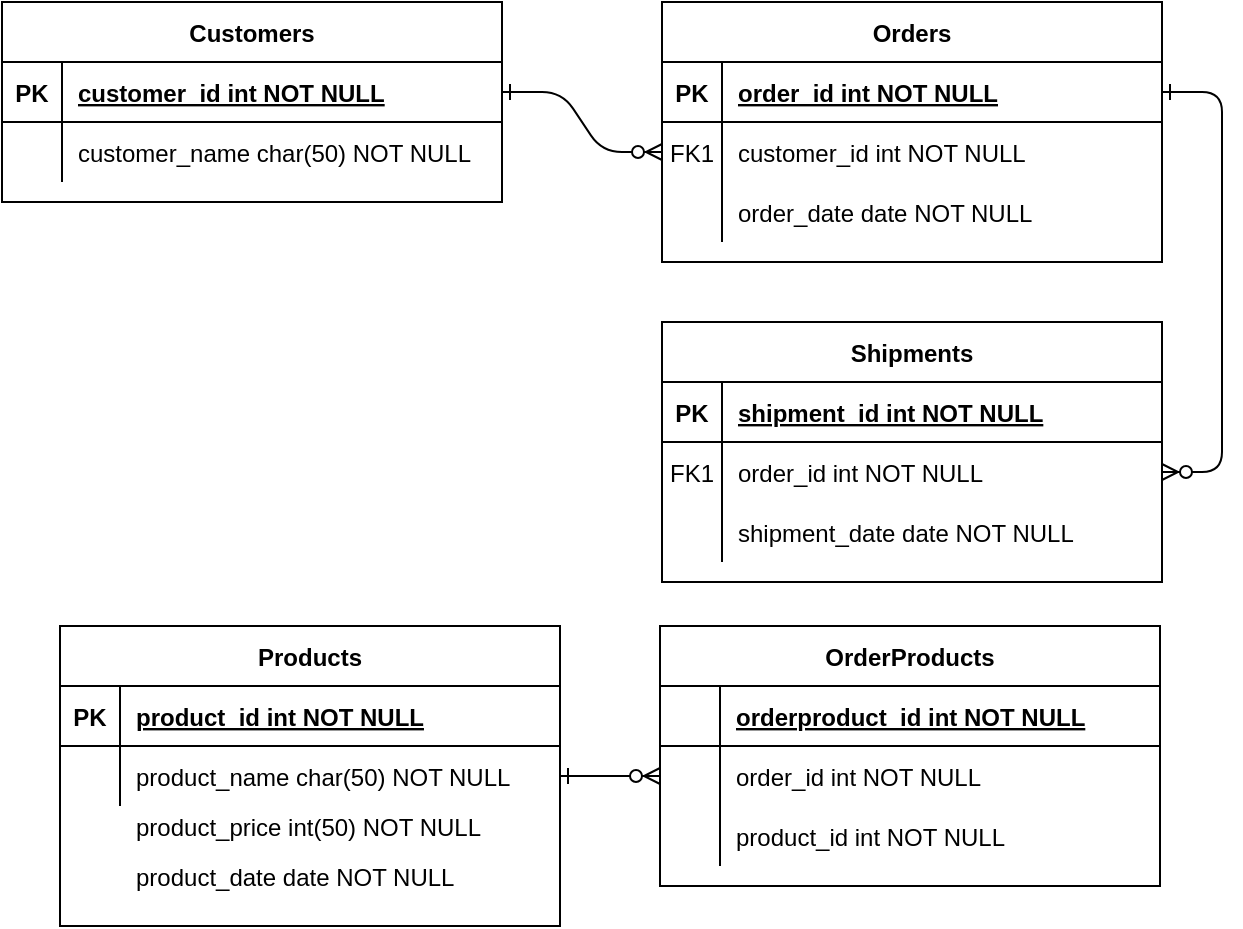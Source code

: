 <mxfile version="20.8.5" type="github">
  <diagram id="2ZEhyQ1xEznZzYXbhvto" name="페이지-1">
    <mxGraphModel dx="2861" dy="-1476" grid="1" gridSize="10" guides="1" tooltips="1" connect="1" arrows="1" fold="1" page="1" pageScale="1" pageWidth="827" pageHeight="1169" math="0" shadow="0">
      <root>
        <mxCell id="0" />
        <mxCell id="1" parent="0" />
        <mxCell id="W5Wl1QrjqxRcHquS9QJq-1" value="" style="edgeStyle=entityRelationEdgeStyle;endArrow=ERzeroToMany;startArrow=ERone;endFill=1;startFill=0;" parent="1" source="W5Wl1QrjqxRcHquS9QJq-24" target="W5Wl1QrjqxRcHquS9QJq-7" edge="1">
          <mxGeometry width="100" height="100" relative="1" as="geometry">
            <mxPoint x="-1340" y="3000" as="sourcePoint" />
            <mxPoint x="-1240" y="2900" as="targetPoint" />
          </mxGeometry>
        </mxCell>
        <mxCell id="W5Wl1QrjqxRcHquS9QJq-2" value="" style="edgeStyle=entityRelationEdgeStyle;endArrow=ERzeroToMany;startArrow=ERone;endFill=1;startFill=0;" parent="1" source="W5Wl1QrjqxRcHquS9QJq-4" target="W5Wl1QrjqxRcHquS9QJq-17" edge="1">
          <mxGeometry width="100" height="100" relative="1" as="geometry">
            <mxPoint x="-1280" y="2460" as="sourcePoint" />
            <mxPoint x="-1220" y="2485" as="targetPoint" />
          </mxGeometry>
        </mxCell>
        <mxCell id="W5Wl1QrjqxRcHquS9QJq-3" value="Orders" style="shape=table;startSize=30;container=1;collapsible=1;childLayout=tableLayout;fixedRows=1;rowLines=0;fontStyle=1;align=center;resizeLast=1;" parent="1" vertex="1">
          <mxGeometry x="-1230" y="2400" width="250" height="130" as="geometry" />
        </mxCell>
        <mxCell id="W5Wl1QrjqxRcHquS9QJq-4" value="" style="shape=partialRectangle;collapsible=0;dropTarget=0;pointerEvents=0;fillColor=none;points=[[0,0.5],[1,0.5]];portConstraint=eastwest;top=0;left=0;right=0;bottom=1;" parent="W5Wl1QrjqxRcHquS9QJq-3" vertex="1">
          <mxGeometry y="30" width="250" height="30" as="geometry" />
        </mxCell>
        <mxCell id="W5Wl1QrjqxRcHquS9QJq-5" value="PK" style="shape=partialRectangle;overflow=hidden;connectable=0;fillColor=none;top=0;left=0;bottom=0;right=0;fontStyle=1;" parent="W5Wl1QrjqxRcHquS9QJq-4" vertex="1">
          <mxGeometry width="30" height="30" as="geometry">
            <mxRectangle width="30" height="30" as="alternateBounds" />
          </mxGeometry>
        </mxCell>
        <mxCell id="W5Wl1QrjqxRcHquS9QJq-6" value="order_id int NOT NULL " style="shape=partialRectangle;overflow=hidden;connectable=0;fillColor=none;top=0;left=0;bottom=0;right=0;align=left;spacingLeft=6;fontStyle=5;" parent="W5Wl1QrjqxRcHquS9QJq-4" vertex="1">
          <mxGeometry x="30" width="220" height="30" as="geometry">
            <mxRectangle width="220" height="30" as="alternateBounds" />
          </mxGeometry>
        </mxCell>
        <mxCell id="W5Wl1QrjqxRcHquS9QJq-7" value="" style="shape=partialRectangle;collapsible=0;dropTarget=0;pointerEvents=0;fillColor=none;points=[[0,0.5],[1,0.5]];portConstraint=eastwest;top=0;left=0;right=0;bottom=0;" parent="W5Wl1QrjqxRcHquS9QJq-3" vertex="1">
          <mxGeometry y="60" width="250" height="30" as="geometry" />
        </mxCell>
        <mxCell id="W5Wl1QrjqxRcHquS9QJq-8" value="FK1" style="shape=partialRectangle;overflow=hidden;connectable=0;fillColor=none;top=0;left=0;bottom=0;right=0;" parent="W5Wl1QrjqxRcHquS9QJq-7" vertex="1">
          <mxGeometry width="30" height="30" as="geometry">
            <mxRectangle width="30" height="30" as="alternateBounds" />
          </mxGeometry>
        </mxCell>
        <mxCell id="W5Wl1QrjqxRcHquS9QJq-9" value="customer_id int NOT NULL" style="shape=partialRectangle;overflow=hidden;connectable=0;fillColor=none;top=0;left=0;bottom=0;right=0;align=left;spacingLeft=6;" parent="W5Wl1QrjqxRcHquS9QJq-7" vertex="1">
          <mxGeometry x="30" width="220" height="30" as="geometry">
            <mxRectangle width="220" height="30" as="alternateBounds" />
          </mxGeometry>
        </mxCell>
        <mxCell id="W5Wl1QrjqxRcHquS9QJq-10" value="" style="shape=partialRectangle;collapsible=0;dropTarget=0;pointerEvents=0;fillColor=none;points=[[0,0.5],[1,0.5]];portConstraint=eastwest;top=0;left=0;right=0;bottom=0;" parent="W5Wl1QrjqxRcHquS9QJq-3" vertex="1">
          <mxGeometry y="90" width="250" height="30" as="geometry" />
        </mxCell>
        <mxCell id="W5Wl1QrjqxRcHquS9QJq-11" value="" style="shape=partialRectangle;overflow=hidden;connectable=0;fillColor=none;top=0;left=0;bottom=0;right=0;" parent="W5Wl1QrjqxRcHquS9QJq-10" vertex="1">
          <mxGeometry width="30" height="30" as="geometry">
            <mxRectangle width="30" height="30" as="alternateBounds" />
          </mxGeometry>
        </mxCell>
        <mxCell id="W5Wl1QrjqxRcHquS9QJq-12" value="order_date date NOT NULL" style="shape=partialRectangle;overflow=hidden;connectable=0;fillColor=none;top=0;left=0;bottom=0;right=0;align=left;spacingLeft=6;" parent="W5Wl1QrjqxRcHquS9QJq-10" vertex="1">
          <mxGeometry x="30" width="220" height="30" as="geometry">
            <mxRectangle width="220" height="30" as="alternateBounds" />
          </mxGeometry>
        </mxCell>
        <mxCell id="W5Wl1QrjqxRcHquS9QJq-13" value="Shipments" style="shape=table;startSize=30;container=1;collapsible=1;childLayout=tableLayout;fixedRows=1;rowLines=0;fontStyle=1;align=center;resizeLast=1;" parent="1" vertex="1">
          <mxGeometry x="-1230" y="2560" width="250" height="130" as="geometry" />
        </mxCell>
        <mxCell id="W5Wl1QrjqxRcHquS9QJq-14" value="" style="shape=partialRectangle;collapsible=0;dropTarget=0;pointerEvents=0;fillColor=none;points=[[0,0.5],[1,0.5]];portConstraint=eastwest;top=0;left=0;right=0;bottom=1;" parent="W5Wl1QrjqxRcHquS9QJq-13" vertex="1">
          <mxGeometry y="30" width="250" height="30" as="geometry" />
        </mxCell>
        <mxCell id="W5Wl1QrjqxRcHquS9QJq-15" value="PK" style="shape=partialRectangle;overflow=hidden;connectable=0;fillColor=none;top=0;left=0;bottom=0;right=0;fontStyle=1;" parent="W5Wl1QrjqxRcHquS9QJq-14" vertex="1">
          <mxGeometry width="30" height="30" as="geometry">
            <mxRectangle width="30" height="30" as="alternateBounds" />
          </mxGeometry>
        </mxCell>
        <mxCell id="W5Wl1QrjqxRcHquS9QJq-16" value="shipment_id int NOT NULL " style="shape=partialRectangle;overflow=hidden;connectable=0;fillColor=none;top=0;left=0;bottom=0;right=0;align=left;spacingLeft=6;fontStyle=5;" parent="W5Wl1QrjqxRcHquS9QJq-14" vertex="1">
          <mxGeometry x="30" width="220" height="30" as="geometry">
            <mxRectangle width="220" height="30" as="alternateBounds" />
          </mxGeometry>
        </mxCell>
        <mxCell id="W5Wl1QrjqxRcHquS9QJq-17" value="" style="shape=partialRectangle;collapsible=0;dropTarget=0;pointerEvents=0;fillColor=none;points=[[0,0.5],[1,0.5]];portConstraint=eastwest;top=0;left=0;right=0;bottom=0;" parent="W5Wl1QrjqxRcHquS9QJq-13" vertex="1">
          <mxGeometry y="60" width="250" height="30" as="geometry" />
        </mxCell>
        <mxCell id="W5Wl1QrjqxRcHquS9QJq-18" value="FK1" style="shape=partialRectangle;overflow=hidden;connectable=0;fillColor=none;top=0;left=0;bottom=0;right=0;" parent="W5Wl1QrjqxRcHquS9QJq-17" vertex="1">
          <mxGeometry width="30" height="30" as="geometry">
            <mxRectangle width="30" height="30" as="alternateBounds" />
          </mxGeometry>
        </mxCell>
        <mxCell id="W5Wl1QrjqxRcHquS9QJq-19" value="order_id int NOT NULL" style="shape=partialRectangle;overflow=hidden;connectable=0;fillColor=none;top=0;left=0;bottom=0;right=0;align=left;spacingLeft=6;" parent="W5Wl1QrjqxRcHquS9QJq-17" vertex="1">
          <mxGeometry x="30" width="220" height="30" as="geometry">
            <mxRectangle width="220" height="30" as="alternateBounds" />
          </mxGeometry>
        </mxCell>
        <mxCell id="W5Wl1QrjqxRcHquS9QJq-20" value="" style="shape=partialRectangle;collapsible=0;dropTarget=0;pointerEvents=0;fillColor=none;points=[[0,0.5],[1,0.5]];portConstraint=eastwest;top=0;left=0;right=0;bottom=0;" parent="W5Wl1QrjqxRcHquS9QJq-13" vertex="1">
          <mxGeometry y="90" width="250" height="30" as="geometry" />
        </mxCell>
        <mxCell id="W5Wl1QrjqxRcHquS9QJq-21" value="" style="shape=partialRectangle;overflow=hidden;connectable=0;fillColor=none;top=0;left=0;bottom=0;right=0;" parent="W5Wl1QrjqxRcHquS9QJq-20" vertex="1">
          <mxGeometry width="30" height="30" as="geometry">
            <mxRectangle width="30" height="30" as="alternateBounds" />
          </mxGeometry>
        </mxCell>
        <mxCell id="W5Wl1QrjqxRcHquS9QJq-22" value="shipment_date date NOT NULL" style="shape=partialRectangle;overflow=hidden;connectable=0;fillColor=none;top=0;left=0;bottom=0;right=0;align=left;spacingLeft=6;" parent="W5Wl1QrjqxRcHquS9QJq-20" vertex="1">
          <mxGeometry x="30" width="220" height="30" as="geometry">
            <mxRectangle width="220" height="30" as="alternateBounds" />
          </mxGeometry>
        </mxCell>
        <mxCell id="W5Wl1QrjqxRcHquS9QJq-23" value="Customers" style="shape=table;startSize=30;container=1;collapsible=1;childLayout=tableLayout;fixedRows=1;rowLines=0;fontStyle=1;align=center;resizeLast=1;" parent="1" vertex="1">
          <mxGeometry x="-1560" y="2400" width="250" height="100" as="geometry" />
        </mxCell>
        <mxCell id="W5Wl1QrjqxRcHquS9QJq-24" value="" style="shape=partialRectangle;collapsible=0;dropTarget=0;pointerEvents=0;fillColor=none;points=[[0,0.5],[1,0.5]];portConstraint=eastwest;top=0;left=0;right=0;bottom=1;" parent="W5Wl1QrjqxRcHquS9QJq-23" vertex="1">
          <mxGeometry y="30" width="250" height="30" as="geometry" />
        </mxCell>
        <mxCell id="W5Wl1QrjqxRcHquS9QJq-25" value="PK" style="shape=partialRectangle;overflow=hidden;connectable=0;fillColor=none;top=0;left=0;bottom=0;right=0;fontStyle=1;" parent="W5Wl1QrjqxRcHquS9QJq-24" vertex="1">
          <mxGeometry width="30" height="30" as="geometry">
            <mxRectangle width="30" height="30" as="alternateBounds" />
          </mxGeometry>
        </mxCell>
        <mxCell id="W5Wl1QrjqxRcHquS9QJq-26" value="customer_id int NOT NULL " style="shape=partialRectangle;overflow=hidden;connectable=0;fillColor=none;top=0;left=0;bottom=0;right=0;align=left;spacingLeft=6;fontStyle=5;" parent="W5Wl1QrjqxRcHquS9QJq-24" vertex="1">
          <mxGeometry x="30" width="220" height="30" as="geometry">
            <mxRectangle width="220" height="30" as="alternateBounds" />
          </mxGeometry>
        </mxCell>
        <mxCell id="W5Wl1QrjqxRcHquS9QJq-27" value="" style="shape=partialRectangle;collapsible=0;dropTarget=0;pointerEvents=0;fillColor=none;points=[[0,0.5],[1,0.5]];portConstraint=eastwest;top=0;left=0;right=0;bottom=0;" parent="W5Wl1QrjqxRcHquS9QJq-23" vertex="1">
          <mxGeometry y="60" width="250" height="30" as="geometry" />
        </mxCell>
        <mxCell id="W5Wl1QrjqxRcHquS9QJq-28" value="" style="shape=partialRectangle;overflow=hidden;connectable=0;fillColor=none;top=0;left=0;bottom=0;right=0;" parent="W5Wl1QrjqxRcHquS9QJq-27" vertex="1">
          <mxGeometry width="30" height="30" as="geometry">
            <mxRectangle width="30" height="30" as="alternateBounds" />
          </mxGeometry>
        </mxCell>
        <mxCell id="W5Wl1QrjqxRcHquS9QJq-29" value="customer_name char(50) NOT NULL" style="shape=partialRectangle;overflow=hidden;connectable=0;fillColor=none;top=0;left=0;bottom=0;right=0;align=left;spacingLeft=6;" parent="W5Wl1QrjqxRcHquS9QJq-27" vertex="1">
          <mxGeometry x="30" width="220" height="30" as="geometry">
            <mxRectangle width="220" height="30" as="alternateBounds" />
          </mxGeometry>
        </mxCell>
        <mxCell id="W5Wl1QrjqxRcHquS9QJq-30" value="Products" style="shape=table;startSize=30;container=1;collapsible=1;childLayout=tableLayout;fixedRows=1;rowLines=0;fontStyle=1;align=center;resizeLast=1;" parent="1" vertex="1">
          <mxGeometry x="-1531" y="2712" width="250" height="150" as="geometry" />
        </mxCell>
        <mxCell id="W5Wl1QrjqxRcHquS9QJq-31" value="" style="shape=partialRectangle;collapsible=0;dropTarget=0;pointerEvents=0;fillColor=none;points=[[0,0.5],[1,0.5]];portConstraint=eastwest;top=0;left=0;right=0;bottom=1;" parent="W5Wl1QrjqxRcHquS9QJq-30" vertex="1">
          <mxGeometry y="30" width="250" height="30" as="geometry" />
        </mxCell>
        <mxCell id="W5Wl1QrjqxRcHquS9QJq-32" value="PK" style="shape=partialRectangle;overflow=hidden;connectable=0;fillColor=none;top=0;left=0;bottom=0;right=0;fontStyle=1;" parent="W5Wl1QrjqxRcHquS9QJq-31" vertex="1">
          <mxGeometry width="30" height="30" as="geometry">
            <mxRectangle width="30" height="30" as="alternateBounds" />
          </mxGeometry>
        </mxCell>
        <mxCell id="W5Wl1QrjqxRcHquS9QJq-33" value="product_id int NOT NULL " style="shape=partialRectangle;overflow=hidden;connectable=0;fillColor=none;top=0;left=0;bottom=0;right=0;align=left;spacingLeft=6;fontStyle=5;" parent="W5Wl1QrjqxRcHquS9QJq-31" vertex="1">
          <mxGeometry x="30" width="220" height="30" as="geometry">
            <mxRectangle width="220" height="30" as="alternateBounds" />
          </mxGeometry>
        </mxCell>
        <mxCell id="W5Wl1QrjqxRcHquS9QJq-34" value="" style="shape=partialRectangle;collapsible=0;dropTarget=0;pointerEvents=0;fillColor=none;points=[[0,0.5],[1,0.5]];portConstraint=eastwest;top=0;left=0;right=0;bottom=0;" parent="W5Wl1QrjqxRcHquS9QJq-30" vertex="1">
          <mxGeometry y="60" width="250" height="30" as="geometry" />
        </mxCell>
        <mxCell id="W5Wl1QrjqxRcHquS9QJq-35" value="" style="shape=partialRectangle;overflow=hidden;connectable=0;fillColor=none;top=0;left=0;bottom=0;right=0;" parent="W5Wl1QrjqxRcHquS9QJq-34" vertex="1">
          <mxGeometry width="30" height="30" as="geometry">
            <mxRectangle width="30" height="30" as="alternateBounds" />
          </mxGeometry>
        </mxCell>
        <mxCell id="W5Wl1QrjqxRcHquS9QJq-36" value="product_name char(50) NOT NULL" style="shape=partialRectangle;overflow=hidden;connectable=0;fillColor=none;top=0;left=0;bottom=0;right=0;align=left;spacingLeft=6;" parent="W5Wl1QrjqxRcHquS9QJq-34" vertex="1">
          <mxGeometry x="30" width="220" height="30" as="geometry">
            <mxRectangle width="220" height="30" as="alternateBounds" />
          </mxGeometry>
        </mxCell>
        <mxCell id="W5Wl1QrjqxRcHquS9QJq-37" value="product_price int(50) NOT NULL" style="shape=partialRectangle;overflow=hidden;connectable=0;fillColor=none;top=0;left=0;bottom=0;right=0;align=left;spacingLeft=6;" parent="1" vertex="1">
          <mxGeometry x="-1501" y="2797" width="220" height="30" as="geometry">
            <mxRectangle width="220" height="30" as="alternateBounds" />
          </mxGeometry>
        </mxCell>
        <mxCell id="W5Wl1QrjqxRcHquS9QJq-38" value="product_date date NOT NULL" style="shape=partialRectangle;overflow=hidden;connectable=0;fillColor=none;top=0;left=0;bottom=0;right=0;align=left;spacingLeft=6;" parent="1" vertex="1">
          <mxGeometry x="-1501" y="2822" width="220" height="30" as="geometry">
            <mxRectangle width="220" height="30" as="alternateBounds" />
          </mxGeometry>
        </mxCell>
        <mxCell id="W5Wl1QrjqxRcHquS9QJq-39" value="OrderProducts" style="shape=table;startSize=30;container=1;collapsible=1;childLayout=tableLayout;fixedRows=1;rowLines=0;fontStyle=1;align=center;resizeLast=1;" parent="1" vertex="1">
          <mxGeometry x="-1231" y="2712" width="250" height="130" as="geometry" />
        </mxCell>
        <mxCell id="W5Wl1QrjqxRcHquS9QJq-40" value="" style="shape=partialRectangle;collapsible=0;dropTarget=0;pointerEvents=0;fillColor=none;points=[[0,0.5],[1,0.5]];portConstraint=eastwest;top=0;left=0;right=0;bottom=1;" parent="W5Wl1QrjqxRcHquS9QJq-39" vertex="1">
          <mxGeometry y="30" width="250" height="30" as="geometry" />
        </mxCell>
        <mxCell id="W5Wl1QrjqxRcHquS9QJq-41" value="" style="shape=partialRectangle;overflow=hidden;connectable=0;fillColor=none;top=0;left=0;bottom=0;right=0;fontStyle=1;" parent="W5Wl1QrjqxRcHquS9QJq-40" vertex="1">
          <mxGeometry width="30" height="30" as="geometry">
            <mxRectangle width="30" height="30" as="alternateBounds" />
          </mxGeometry>
        </mxCell>
        <mxCell id="W5Wl1QrjqxRcHquS9QJq-42" value="orderproduct_id int NOT NULL " style="shape=partialRectangle;overflow=hidden;connectable=0;fillColor=none;top=0;left=0;bottom=0;right=0;align=left;spacingLeft=6;fontStyle=5;" parent="W5Wl1QrjqxRcHquS9QJq-40" vertex="1">
          <mxGeometry x="30" width="220" height="30" as="geometry">
            <mxRectangle width="220" height="30" as="alternateBounds" />
          </mxGeometry>
        </mxCell>
        <mxCell id="W5Wl1QrjqxRcHquS9QJq-43" value="" style="shape=partialRectangle;collapsible=0;dropTarget=0;pointerEvents=0;fillColor=none;points=[[0,0.5],[1,0.5]];portConstraint=eastwest;top=0;left=0;right=0;bottom=0;" parent="W5Wl1QrjqxRcHquS9QJq-39" vertex="1">
          <mxGeometry y="60" width="250" height="30" as="geometry" />
        </mxCell>
        <mxCell id="W5Wl1QrjqxRcHquS9QJq-44" value="" style="shape=partialRectangle;overflow=hidden;connectable=0;fillColor=none;top=0;left=0;bottom=0;right=0;" parent="W5Wl1QrjqxRcHquS9QJq-43" vertex="1">
          <mxGeometry width="30" height="30" as="geometry">
            <mxRectangle width="30" height="30" as="alternateBounds" />
          </mxGeometry>
        </mxCell>
        <mxCell id="W5Wl1QrjqxRcHquS9QJq-45" value="order_id int NOT NULL" style="shape=partialRectangle;overflow=hidden;connectable=0;fillColor=none;top=0;left=0;bottom=0;right=0;align=left;spacingLeft=6;" parent="W5Wl1QrjqxRcHquS9QJq-43" vertex="1">
          <mxGeometry x="30" width="220" height="30" as="geometry">
            <mxRectangle width="220" height="30" as="alternateBounds" />
          </mxGeometry>
        </mxCell>
        <mxCell id="W5Wl1QrjqxRcHquS9QJq-46" value="" style="shape=partialRectangle;collapsible=0;dropTarget=0;pointerEvents=0;fillColor=none;points=[[0,0.5],[1,0.5]];portConstraint=eastwest;top=0;left=0;right=0;bottom=0;" parent="W5Wl1QrjqxRcHquS9QJq-39" vertex="1">
          <mxGeometry y="90" width="250" height="30" as="geometry" />
        </mxCell>
        <mxCell id="W5Wl1QrjqxRcHquS9QJq-47" value="" style="shape=partialRectangle;overflow=hidden;connectable=0;fillColor=none;top=0;left=0;bottom=0;right=0;" parent="W5Wl1QrjqxRcHquS9QJq-46" vertex="1">
          <mxGeometry width="30" height="30" as="geometry">
            <mxRectangle width="30" height="30" as="alternateBounds" />
          </mxGeometry>
        </mxCell>
        <mxCell id="W5Wl1QrjqxRcHquS9QJq-48" value="product_id int NOT NULL" style="shape=partialRectangle;overflow=hidden;connectable=0;fillColor=none;top=0;left=0;bottom=0;right=0;align=left;spacingLeft=6;" parent="W5Wl1QrjqxRcHquS9QJq-46" vertex="1">
          <mxGeometry x="30" width="220" height="30" as="geometry">
            <mxRectangle width="220" height="30" as="alternateBounds" />
          </mxGeometry>
        </mxCell>
        <mxCell id="W5Wl1QrjqxRcHquS9QJq-49" value="" style="edgeStyle=entityRelationEdgeStyle;endArrow=ERzeroToMany;startArrow=ERone;endFill=1;startFill=0;exitX=1;exitY=0.5;exitDx=0;exitDy=0;entryX=0;entryY=0.5;entryDx=0;entryDy=0;" parent="1" source="W5Wl1QrjqxRcHquS9QJq-34" target="W5Wl1QrjqxRcHquS9QJq-43" edge="1">
          <mxGeometry width="100" height="100" relative="1" as="geometry">
            <mxPoint x="-1291" y="2437" as="sourcePoint" />
            <mxPoint x="-1211" y="2467" as="targetPoint" />
          </mxGeometry>
        </mxCell>
      </root>
    </mxGraphModel>
  </diagram>
</mxfile>
